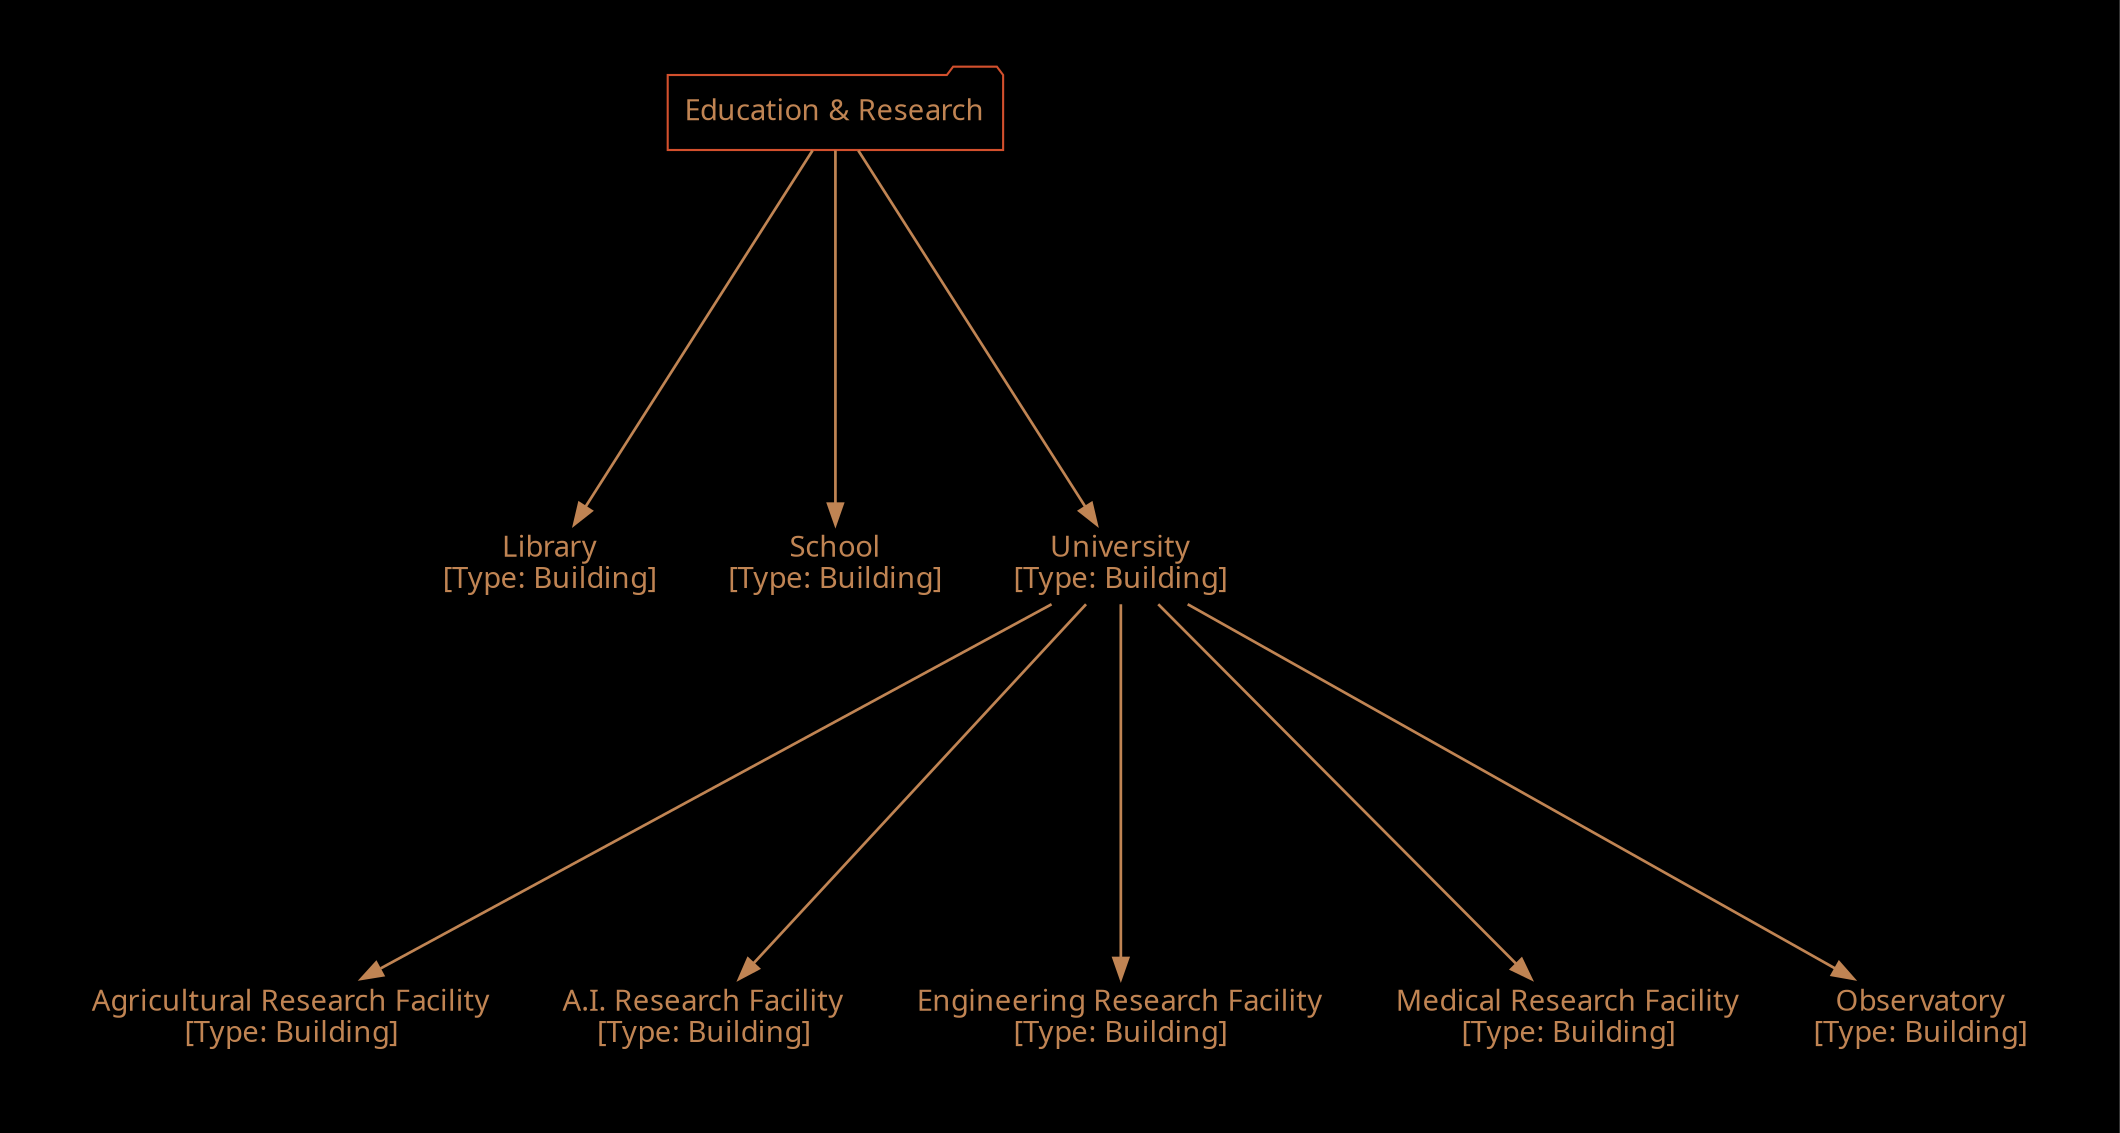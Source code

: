 /*
  This is part of the Avaneya Project Crew Handbook.
  Copyright (C) 2010, 2011, 2012
    Kshatra Corp.
  See the file License for copying conditions.
  
  To manually compile:
      $ sudo aptitude install graphviz
      $ twopi -Tpdf Units_User_Basic_Education_and_Research.twopi.gv -o Units_User_Basic_Education_and_Research.pdf
*/

digraph Units_User_Basic_Education_and_Research
{
    // Graph attributes...
	bgcolor="black";
	margin="0";
	ratio="auto";
    ranksep="2.5";
    pad="0.5,0.5";
    compound="true";
    overlap="vpsc";
    root="Education & Research";

	// Node attributes...
	node[color="#d3502dff"];
	node[fillcolor="gray10"];
    node[fontcolor="#c08453ff"];
    node[fontname="Ubuntu"];
    node[shape="none"]
	
	// Edge attributes...
	edge[color="#c08453ff"];
	edge[penwidth="1.3"];

    // Units...
    "Agricultural Research Facility"[label="Agricultural Research Facility\n[Type: Building]"];
    "A.I. Research Facility"[label="A.I. Research Facility\n[Type: Building]"];
    "Engineering Research Facility"[label="Engineering Research Facility\n[Type: Building]"];
    "Library"[label="Library\n[Type: Building]"];
    "Medical Research Facility"[label="Medical Research Facility\n[Type: Building]"];
    "Observatory"[label="Observatory\n[Type: Building]"];
    "School"[label="School\n[Type: Building]"];
    "University"[label="University\n[Type: Building]"];

    // Categorical relations, but not build dependencies...
    "Education & Research"[shape="folder"];
        "Education & Research" -> "Library";
        "Education & Research" -> "School";
        "Education & Research" -> "University";
            "University" -> "Agricultural Research Facility";
            "University" -> "A.I. Research Facility";
            "University" -> "Engineering Research Facility";
            "University" -> "Medical Research Facility";
            "University" -> "Observatory";
}

